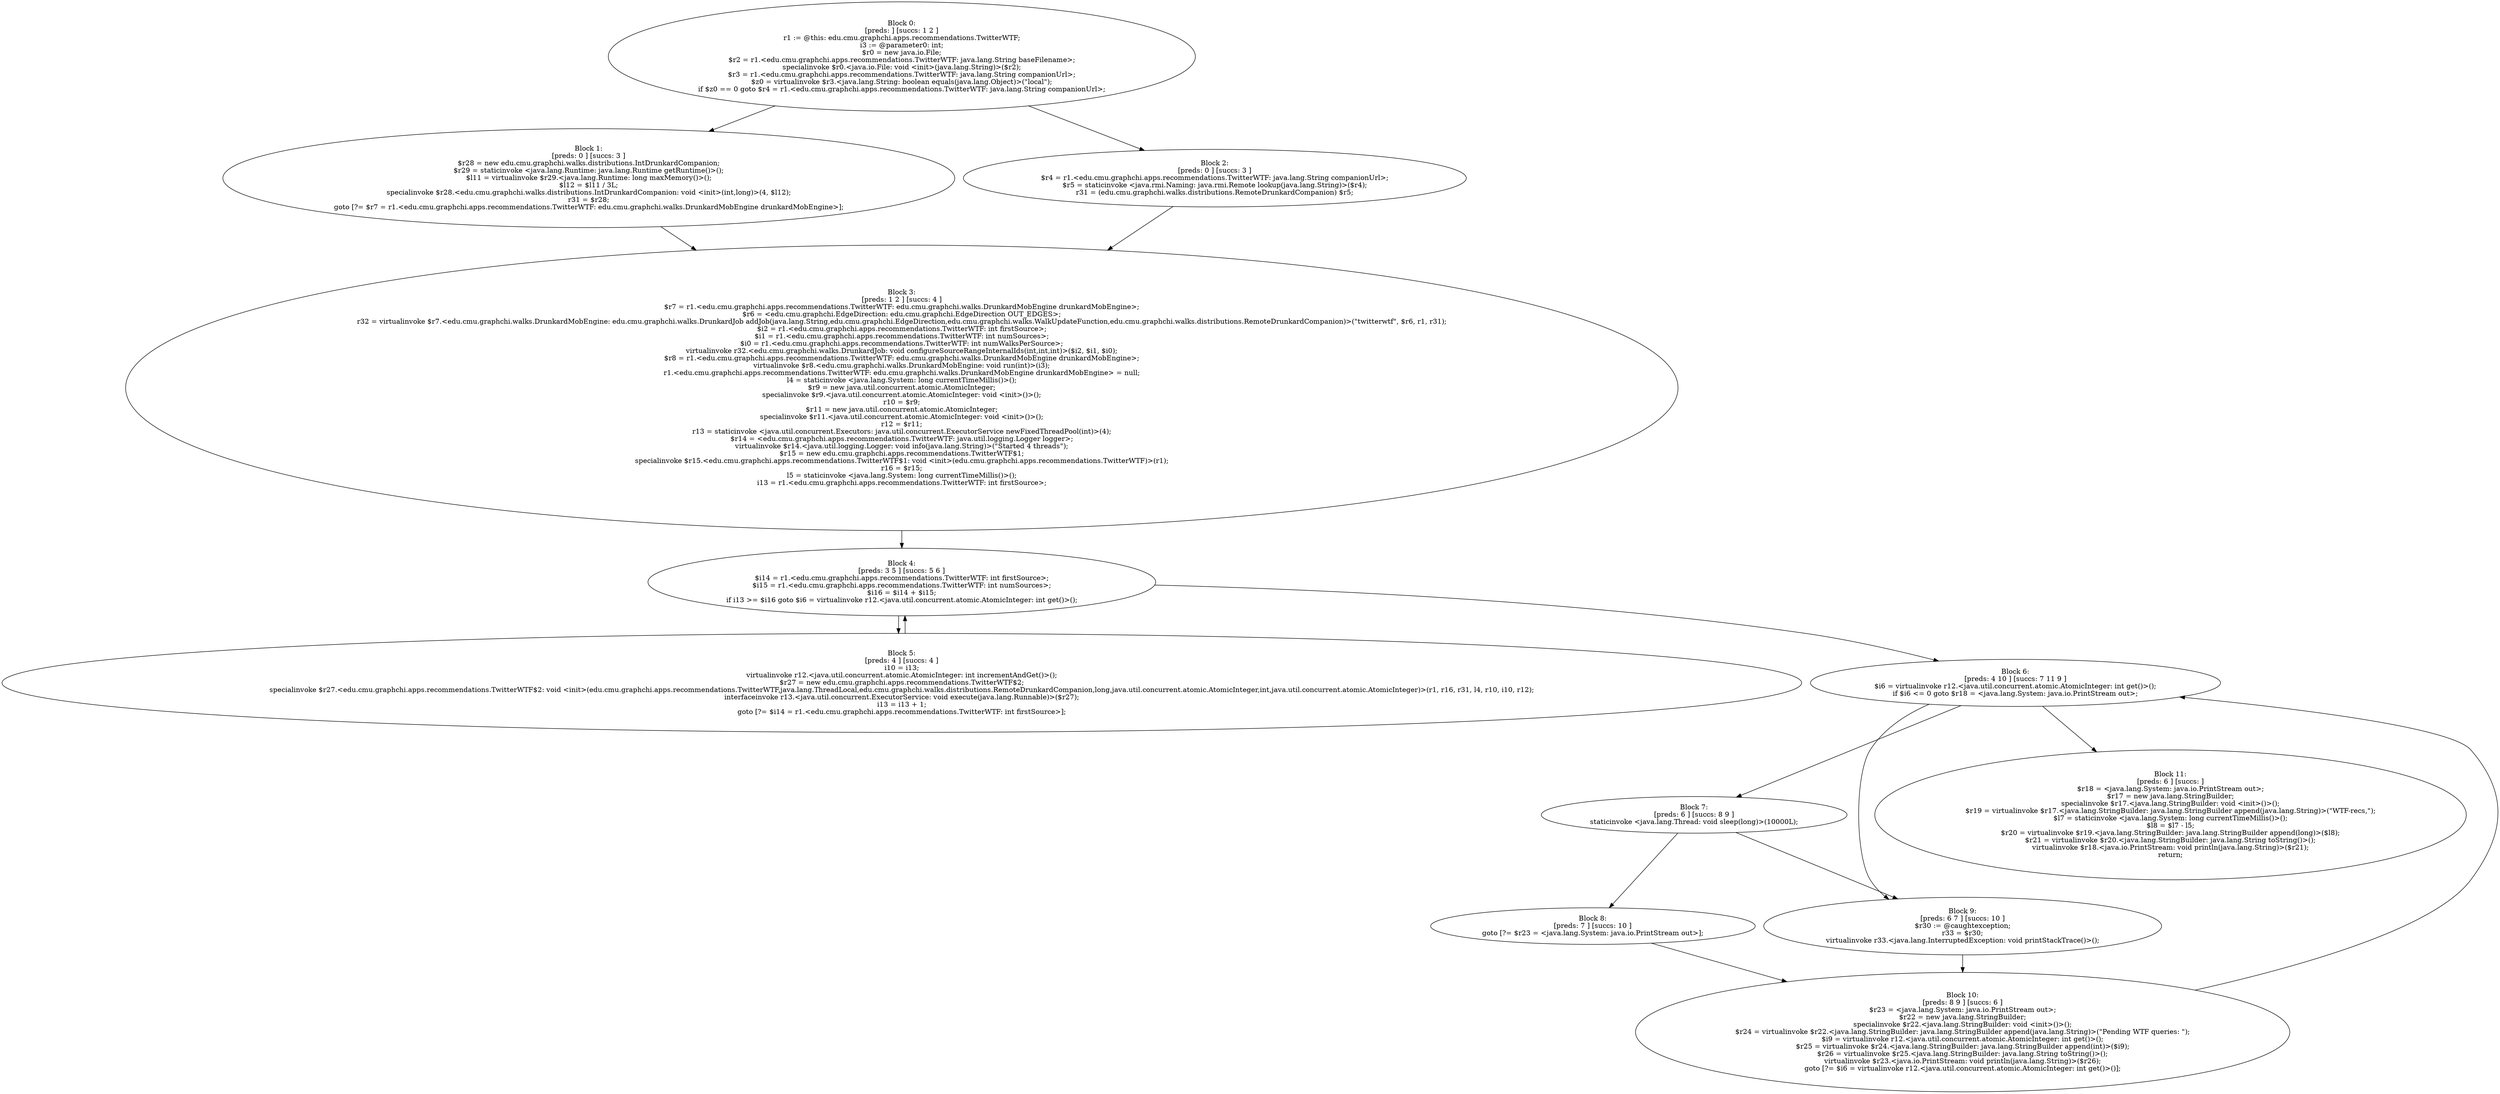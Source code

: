 digraph "unitGraph" {
    "Block 0:
[preds: ] [succs: 1 2 ]
r1 := @this: edu.cmu.graphchi.apps.recommendations.TwitterWTF;
i3 := @parameter0: int;
$r0 = new java.io.File;
$r2 = r1.<edu.cmu.graphchi.apps.recommendations.TwitterWTF: java.lang.String baseFilename>;
specialinvoke $r0.<java.io.File: void <init>(java.lang.String)>($r2);
$r3 = r1.<edu.cmu.graphchi.apps.recommendations.TwitterWTF: java.lang.String companionUrl>;
$z0 = virtualinvoke $r3.<java.lang.String: boolean equals(java.lang.Object)>(\"local\");
if $z0 == 0 goto $r4 = r1.<edu.cmu.graphchi.apps.recommendations.TwitterWTF: java.lang.String companionUrl>;
"
    "Block 1:
[preds: 0 ] [succs: 3 ]
$r28 = new edu.cmu.graphchi.walks.distributions.IntDrunkardCompanion;
$r29 = staticinvoke <java.lang.Runtime: java.lang.Runtime getRuntime()>();
$l11 = virtualinvoke $r29.<java.lang.Runtime: long maxMemory()>();
$l12 = $l11 / 3L;
specialinvoke $r28.<edu.cmu.graphchi.walks.distributions.IntDrunkardCompanion: void <init>(int,long)>(4, $l12);
r31 = $r28;
goto [?= $r7 = r1.<edu.cmu.graphchi.apps.recommendations.TwitterWTF: edu.cmu.graphchi.walks.DrunkardMobEngine drunkardMobEngine>];
"
    "Block 2:
[preds: 0 ] [succs: 3 ]
$r4 = r1.<edu.cmu.graphchi.apps.recommendations.TwitterWTF: java.lang.String companionUrl>;
$r5 = staticinvoke <java.rmi.Naming: java.rmi.Remote lookup(java.lang.String)>($r4);
r31 = (edu.cmu.graphchi.walks.distributions.RemoteDrunkardCompanion) $r5;
"
    "Block 3:
[preds: 1 2 ] [succs: 4 ]
$r7 = r1.<edu.cmu.graphchi.apps.recommendations.TwitterWTF: edu.cmu.graphchi.walks.DrunkardMobEngine drunkardMobEngine>;
$r6 = <edu.cmu.graphchi.EdgeDirection: edu.cmu.graphchi.EdgeDirection OUT_EDGES>;
r32 = virtualinvoke $r7.<edu.cmu.graphchi.walks.DrunkardMobEngine: edu.cmu.graphchi.walks.DrunkardJob addJob(java.lang.String,edu.cmu.graphchi.EdgeDirection,edu.cmu.graphchi.walks.WalkUpdateFunction,edu.cmu.graphchi.walks.distributions.RemoteDrunkardCompanion)>(\"twitterwtf\", $r6, r1, r31);
$i2 = r1.<edu.cmu.graphchi.apps.recommendations.TwitterWTF: int firstSource>;
$i1 = r1.<edu.cmu.graphchi.apps.recommendations.TwitterWTF: int numSources>;
$i0 = r1.<edu.cmu.graphchi.apps.recommendations.TwitterWTF: int numWalksPerSource>;
virtualinvoke r32.<edu.cmu.graphchi.walks.DrunkardJob: void configureSourceRangeInternalIds(int,int,int)>($i2, $i1, $i0);
$r8 = r1.<edu.cmu.graphchi.apps.recommendations.TwitterWTF: edu.cmu.graphchi.walks.DrunkardMobEngine drunkardMobEngine>;
virtualinvoke $r8.<edu.cmu.graphchi.walks.DrunkardMobEngine: void run(int)>(i3);
r1.<edu.cmu.graphchi.apps.recommendations.TwitterWTF: edu.cmu.graphchi.walks.DrunkardMobEngine drunkardMobEngine> = null;
l4 = staticinvoke <java.lang.System: long currentTimeMillis()>();
$r9 = new java.util.concurrent.atomic.AtomicInteger;
specialinvoke $r9.<java.util.concurrent.atomic.AtomicInteger: void <init>()>();
r10 = $r9;
$r11 = new java.util.concurrent.atomic.AtomicInteger;
specialinvoke $r11.<java.util.concurrent.atomic.AtomicInteger: void <init>()>();
r12 = $r11;
r13 = staticinvoke <java.util.concurrent.Executors: java.util.concurrent.ExecutorService newFixedThreadPool(int)>(4);
$r14 = <edu.cmu.graphchi.apps.recommendations.TwitterWTF: java.util.logging.Logger logger>;
virtualinvoke $r14.<java.util.logging.Logger: void info(java.lang.String)>(\"Started 4 threads\");
$r15 = new edu.cmu.graphchi.apps.recommendations.TwitterWTF$1;
specialinvoke $r15.<edu.cmu.graphchi.apps.recommendations.TwitterWTF$1: void <init>(edu.cmu.graphchi.apps.recommendations.TwitterWTF)>(r1);
r16 = $r15;
l5 = staticinvoke <java.lang.System: long currentTimeMillis()>();
i13 = r1.<edu.cmu.graphchi.apps.recommendations.TwitterWTF: int firstSource>;
"
    "Block 4:
[preds: 3 5 ] [succs: 5 6 ]
$i14 = r1.<edu.cmu.graphchi.apps.recommendations.TwitterWTF: int firstSource>;
$i15 = r1.<edu.cmu.graphchi.apps.recommendations.TwitterWTF: int numSources>;
$i16 = $i14 + $i15;
if i13 >= $i16 goto $i6 = virtualinvoke r12.<java.util.concurrent.atomic.AtomicInteger: int get()>();
"
    "Block 5:
[preds: 4 ] [succs: 4 ]
i10 = i13;
virtualinvoke r12.<java.util.concurrent.atomic.AtomicInteger: int incrementAndGet()>();
$r27 = new edu.cmu.graphchi.apps.recommendations.TwitterWTF$2;
specialinvoke $r27.<edu.cmu.graphchi.apps.recommendations.TwitterWTF$2: void <init>(edu.cmu.graphchi.apps.recommendations.TwitterWTF,java.lang.ThreadLocal,edu.cmu.graphchi.walks.distributions.RemoteDrunkardCompanion,long,java.util.concurrent.atomic.AtomicInteger,int,java.util.concurrent.atomic.AtomicInteger)>(r1, r16, r31, l4, r10, i10, r12);
interfaceinvoke r13.<java.util.concurrent.ExecutorService: void execute(java.lang.Runnable)>($r27);
i13 = i13 + 1;
goto [?= $i14 = r1.<edu.cmu.graphchi.apps.recommendations.TwitterWTF: int firstSource>];
"
    "Block 6:
[preds: 4 10 ] [succs: 7 11 9 ]
$i6 = virtualinvoke r12.<java.util.concurrent.atomic.AtomicInteger: int get()>();
if $i6 <= 0 goto $r18 = <java.lang.System: java.io.PrintStream out>;
"
    "Block 7:
[preds: 6 ] [succs: 8 9 ]
staticinvoke <java.lang.Thread: void sleep(long)>(10000L);
"
    "Block 8:
[preds: 7 ] [succs: 10 ]
goto [?= $r23 = <java.lang.System: java.io.PrintStream out>];
"
    "Block 9:
[preds: 6 7 ] [succs: 10 ]
$r30 := @caughtexception;
r33 = $r30;
virtualinvoke r33.<java.lang.InterruptedException: void printStackTrace()>();
"
    "Block 10:
[preds: 8 9 ] [succs: 6 ]
$r23 = <java.lang.System: java.io.PrintStream out>;
$r22 = new java.lang.StringBuilder;
specialinvoke $r22.<java.lang.StringBuilder: void <init>()>();
$r24 = virtualinvoke $r22.<java.lang.StringBuilder: java.lang.StringBuilder append(java.lang.String)>(\"Pending WTF queries: \");
$i9 = virtualinvoke r12.<java.util.concurrent.atomic.AtomicInteger: int get()>();
$r25 = virtualinvoke $r24.<java.lang.StringBuilder: java.lang.StringBuilder append(int)>($i9);
$r26 = virtualinvoke $r25.<java.lang.StringBuilder: java.lang.String toString()>();
virtualinvoke $r23.<java.io.PrintStream: void println(java.lang.String)>($r26);
goto [?= $i6 = virtualinvoke r12.<java.util.concurrent.atomic.AtomicInteger: int get()>()];
"
    "Block 11:
[preds: 6 ] [succs: ]
$r18 = <java.lang.System: java.io.PrintStream out>;
$r17 = new java.lang.StringBuilder;
specialinvoke $r17.<java.lang.StringBuilder: void <init>()>();
$r19 = virtualinvoke $r17.<java.lang.StringBuilder: java.lang.StringBuilder append(java.lang.String)>(\"WTF-recs,\");
$l7 = staticinvoke <java.lang.System: long currentTimeMillis()>();
$l8 = $l7 - l5;
$r20 = virtualinvoke $r19.<java.lang.StringBuilder: java.lang.StringBuilder append(long)>($l8);
$r21 = virtualinvoke $r20.<java.lang.StringBuilder: java.lang.String toString()>();
virtualinvoke $r18.<java.io.PrintStream: void println(java.lang.String)>($r21);
return;
"
    "Block 0:
[preds: ] [succs: 1 2 ]
r1 := @this: edu.cmu.graphchi.apps.recommendations.TwitterWTF;
i3 := @parameter0: int;
$r0 = new java.io.File;
$r2 = r1.<edu.cmu.graphchi.apps.recommendations.TwitterWTF: java.lang.String baseFilename>;
specialinvoke $r0.<java.io.File: void <init>(java.lang.String)>($r2);
$r3 = r1.<edu.cmu.graphchi.apps.recommendations.TwitterWTF: java.lang.String companionUrl>;
$z0 = virtualinvoke $r3.<java.lang.String: boolean equals(java.lang.Object)>(\"local\");
if $z0 == 0 goto $r4 = r1.<edu.cmu.graphchi.apps.recommendations.TwitterWTF: java.lang.String companionUrl>;
"->"Block 1:
[preds: 0 ] [succs: 3 ]
$r28 = new edu.cmu.graphchi.walks.distributions.IntDrunkardCompanion;
$r29 = staticinvoke <java.lang.Runtime: java.lang.Runtime getRuntime()>();
$l11 = virtualinvoke $r29.<java.lang.Runtime: long maxMemory()>();
$l12 = $l11 / 3L;
specialinvoke $r28.<edu.cmu.graphchi.walks.distributions.IntDrunkardCompanion: void <init>(int,long)>(4, $l12);
r31 = $r28;
goto [?= $r7 = r1.<edu.cmu.graphchi.apps.recommendations.TwitterWTF: edu.cmu.graphchi.walks.DrunkardMobEngine drunkardMobEngine>];
";
    "Block 0:
[preds: ] [succs: 1 2 ]
r1 := @this: edu.cmu.graphchi.apps.recommendations.TwitterWTF;
i3 := @parameter0: int;
$r0 = new java.io.File;
$r2 = r1.<edu.cmu.graphchi.apps.recommendations.TwitterWTF: java.lang.String baseFilename>;
specialinvoke $r0.<java.io.File: void <init>(java.lang.String)>($r2);
$r3 = r1.<edu.cmu.graphchi.apps.recommendations.TwitterWTF: java.lang.String companionUrl>;
$z0 = virtualinvoke $r3.<java.lang.String: boolean equals(java.lang.Object)>(\"local\");
if $z0 == 0 goto $r4 = r1.<edu.cmu.graphchi.apps.recommendations.TwitterWTF: java.lang.String companionUrl>;
"->"Block 2:
[preds: 0 ] [succs: 3 ]
$r4 = r1.<edu.cmu.graphchi.apps.recommendations.TwitterWTF: java.lang.String companionUrl>;
$r5 = staticinvoke <java.rmi.Naming: java.rmi.Remote lookup(java.lang.String)>($r4);
r31 = (edu.cmu.graphchi.walks.distributions.RemoteDrunkardCompanion) $r5;
";
    "Block 1:
[preds: 0 ] [succs: 3 ]
$r28 = new edu.cmu.graphchi.walks.distributions.IntDrunkardCompanion;
$r29 = staticinvoke <java.lang.Runtime: java.lang.Runtime getRuntime()>();
$l11 = virtualinvoke $r29.<java.lang.Runtime: long maxMemory()>();
$l12 = $l11 / 3L;
specialinvoke $r28.<edu.cmu.graphchi.walks.distributions.IntDrunkardCompanion: void <init>(int,long)>(4, $l12);
r31 = $r28;
goto [?= $r7 = r1.<edu.cmu.graphchi.apps.recommendations.TwitterWTF: edu.cmu.graphchi.walks.DrunkardMobEngine drunkardMobEngine>];
"->"Block 3:
[preds: 1 2 ] [succs: 4 ]
$r7 = r1.<edu.cmu.graphchi.apps.recommendations.TwitterWTF: edu.cmu.graphchi.walks.DrunkardMobEngine drunkardMobEngine>;
$r6 = <edu.cmu.graphchi.EdgeDirection: edu.cmu.graphchi.EdgeDirection OUT_EDGES>;
r32 = virtualinvoke $r7.<edu.cmu.graphchi.walks.DrunkardMobEngine: edu.cmu.graphchi.walks.DrunkardJob addJob(java.lang.String,edu.cmu.graphchi.EdgeDirection,edu.cmu.graphchi.walks.WalkUpdateFunction,edu.cmu.graphchi.walks.distributions.RemoteDrunkardCompanion)>(\"twitterwtf\", $r6, r1, r31);
$i2 = r1.<edu.cmu.graphchi.apps.recommendations.TwitterWTF: int firstSource>;
$i1 = r1.<edu.cmu.graphchi.apps.recommendations.TwitterWTF: int numSources>;
$i0 = r1.<edu.cmu.graphchi.apps.recommendations.TwitterWTF: int numWalksPerSource>;
virtualinvoke r32.<edu.cmu.graphchi.walks.DrunkardJob: void configureSourceRangeInternalIds(int,int,int)>($i2, $i1, $i0);
$r8 = r1.<edu.cmu.graphchi.apps.recommendations.TwitterWTF: edu.cmu.graphchi.walks.DrunkardMobEngine drunkardMobEngine>;
virtualinvoke $r8.<edu.cmu.graphchi.walks.DrunkardMobEngine: void run(int)>(i3);
r1.<edu.cmu.graphchi.apps.recommendations.TwitterWTF: edu.cmu.graphchi.walks.DrunkardMobEngine drunkardMobEngine> = null;
l4 = staticinvoke <java.lang.System: long currentTimeMillis()>();
$r9 = new java.util.concurrent.atomic.AtomicInteger;
specialinvoke $r9.<java.util.concurrent.atomic.AtomicInteger: void <init>()>();
r10 = $r9;
$r11 = new java.util.concurrent.atomic.AtomicInteger;
specialinvoke $r11.<java.util.concurrent.atomic.AtomicInteger: void <init>()>();
r12 = $r11;
r13 = staticinvoke <java.util.concurrent.Executors: java.util.concurrent.ExecutorService newFixedThreadPool(int)>(4);
$r14 = <edu.cmu.graphchi.apps.recommendations.TwitterWTF: java.util.logging.Logger logger>;
virtualinvoke $r14.<java.util.logging.Logger: void info(java.lang.String)>(\"Started 4 threads\");
$r15 = new edu.cmu.graphchi.apps.recommendations.TwitterWTF$1;
specialinvoke $r15.<edu.cmu.graphchi.apps.recommendations.TwitterWTF$1: void <init>(edu.cmu.graphchi.apps.recommendations.TwitterWTF)>(r1);
r16 = $r15;
l5 = staticinvoke <java.lang.System: long currentTimeMillis()>();
i13 = r1.<edu.cmu.graphchi.apps.recommendations.TwitterWTF: int firstSource>;
";
    "Block 2:
[preds: 0 ] [succs: 3 ]
$r4 = r1.<edu.cmu.graphchi.apps.recommendations.TwitterWTF: java.lang.String companionUrl>;
$r5 = staticinvoke <java.rmi.Naming: java.rmi.Remote lookup(java.lang.String)>($r4);
r31 = (edu.cmu.graphchi.walks.distributions.RemoteDrunkardCompanion) $r5;
"->"Block 3:
[preds: 1 2 ] [succs: 4 ]
$r7 = r1.<edu.cmu.graphchi.apps.recommendations.TwitterWTF: edu.cmu.graphchi.walks.DrunkardMobEngine drunkardMobEngine>;
$r6 = <edu.cmu.graphchi.EdgeDirection: edu.cmu.graphchi.EdgeDirection OUT_EDGES>;
r32 = virtualinvoke $r7.<edu.cmu.graphchi.walks.DrunkardMobEngine: edu.cmu.graphchi.walks.DrunkardJob addJob(java.lang.String,edu.cmu.graphchi.EdgeDirection,edu.cmu.graphchi.walks.WalkUpdateFunction,edu.cmu.graphchi.walks.distributions.RemoteDrunkardCompanion)>(\"twitterwtf\", $r6, r1, r31);
$i2 = r1.<edu.cmu.graphchi.apps.recommendations.TwitterWTF: int firstSource>;
$i1 = r1.<edu.cmu.graphchi.apps.recommendations.TwitterWTF: int numSources>;
$i0 = r1.<edu.cmu.graphchi.apps.recommendations.TwitterWTF: int numWalksPerSource>;
virtualinvoke r32.<edu.cmu.graphchi.walks.DrunkardJob: void configureSourceRangeInternalIds(int,int,int)>($i2, $i1, $i0);
$r8 = r1.<edu.cmu.graphchi.apps.recommendations.TwitterWTF: edu.cmu.graphchi.walks.DrunkardMobEngine drunkardMobEngine>;
virtualinvoke $r8.<edu.cmu.graphchi.walks.DrunkardMobEngine: void run(int)>(i3);
r1.<edu.cmu.graphchi.apps.recommendations.TwitterWTF: edu.cmu.graphchi.walks.DrunkardMobEngine drunkardMobEngine> = null;
l4 = staticinvoke <java.lang.System: long currentTimeMillis()>();
$r9 = new java.util.concurrent.atomic.AtomicInteger;
specialinvoke $r9.<java.util.concurrent.atomic.AtomicInteger: void <init>()>();
r10 = $r9;
$r11 = new java.util.concurrent.atomic.AtomicInteger;
specialinvoke $r11.<java.util.concurrent.atomic.AtomicInteger: void <init>()>();
r12 = $r11;
r13 = staticinvoke <java.util.concurrent.Executors: java.util.concurrent.ExecutorService newFixedThreadPool(int)>(4);
$r14 = <edu.cmu.graphchi.apps.recommendations.TwitterWTF: java.util.logging.Logger logger>;
virtualinvoke $r14.<java.util.logging.Logger: void info(java.lang.String)>(\"Started 4 threads\");
$r15 = new edu.cmu.graphchi.apps.recommendations.TwitterWTF$1;
specialinvoke $r15.<edu.cmu.graphchi.apps.recommendations.TwitterWTF$1: void <init>(edu.cmu.graphchi.apps.recommendations.TwitterWTF)>(r1);
r16 = $r15;
l5 = staticinvoke <java.lang.System: long currentTimeMillis()>();
i13 = r1.<edu.cmu.graphchi.apps.recommendations.TwitterWTF: int firstSource>;
";
    "Block 3:
[preds: 1 2 ] [succs: 4 ]
$r7 = r1.<edu.cmu.graphchi.apps.recommendations.TwitterWTF: edu.cmu.graphchi.walks.DrunkardMobEngine drunkardMobEngine>;
$r6 = <edu.cmu.graphchi.EdgeDirection: edu.cmu.graphchi.EdgeDirection OUT_EDGES>;
r32 = virtualinvoke $r7.<edu.cmu.graphchi.walks.DrunkardMobEngine: edu.cmu.graphchi.walks.DrunkardJob addJob(java.lang.String,edu.cmu.graphchi.EdgeDirection,edu.cmu.graphchi.walks.WalkUpdateFunction,edu.cmu.graphchi.walks.distributions.RemoteDrunkardCompanion)>(\"twitterwtf\", $r6, r1, r31);
$i2 = r1.<edu.cmu.graphchi.apps.recommendations.TwitterWTF: int firstSource>;
$i1 = r1.<edu.cmu.graphchi.apps.recommendations.TwitterWTF: int numSources>;
$i0 = r1.<edu.cmu.graphchi.apps.recommendations.TwitterWTF: int numWalksPerSource>;
virtualinvoke r32.<edu.cmu.graphchi.walks.DrunkardJob: void configureSourceRangeInternalIds(int,int,int)>($i2, $i1, $i0);
$r8 = r1.<edu.cmu.graphchi.apps.recommendations.TwitterWTF: edu.cmu.graphchi.walks.DrunkardMobEngine drunkardMobEngine>;
virtualinvoke $r8.<edu.cmu.graphchi.walks.DrunkardMobEngine: void run(int)>(i3);
r1.<edu.cmu.graphchi.apps.recommendations.TwitterWTF: edu.cmu.graphchi.walks.DrunkardMobEngine drunkardMobEngine> = null;
l4 = staticinvoke <java.lang.System: long currentTimeMillis()>();
$r9 = new java.util.concurrent.atomic.AtomicInteger;
specialinvoke $r9.<java.util.concurrent.atomic.AtomicInteger: void <init>()>();
r10 = $r9;
$r11 = new java.util.concurrent.atomic.AtomicInteger;
specialinvoke $r11.<java.util.concurrent.atomic.AtomicInteger: void <init>()>();
r12 = $r11;
r13 = staticinvoke <java.util.concurrent.Executors: java.util.concurrent.ExecutorService newFixedThreadPool(int)>(4);
$r14 = <edu.cmu.graphchi.apps.recommendations.TwitterWTF: java.util.logging.Logger logger>;
virtualinvoke $r14.<java.util.logging.Logger: void info(java.lang.String)>(\"Started 4 threads\");
$r15 = new edu.cmu.graphchi.apps.recommendations.TwitterWTF$1;
specialinvoke $r15.<edu.cmu.graphchi.apps.recommendations.TwitterWTF$1: void <init>(edu.cmu.graphchi.apps.recommendations.TwitterWTF)>(r1);
r16 = $r15;
l5 = staticinvoke <java.lang.System: long currentTimeMillis()>();
i13 = r1.<edu.cmu.graphchi.apps.recommendations.TwitterWTF: int firstSource>;
"->"Block 4:
[preds: 3 5 ] [succs: 5 6 ]
$i14 = r1.<edu.cmu.graphchi.apps.recommendations.TwitterWTF: int firstSource>;
$i15 = r1.<edu.cmu.graphchi.apps.recommendations.TwitterWTF: int numSources>;
$i16 = $i14 + $i15;
if i13 >= $i16 goto $i6 = virtualinvoke r12.<java.util.concurrent.atomic.AtomicInteger: int get()>();
";
    "Block 4:
[preds: 3 5 ] [succs: 5 6 ]
$i14 = r1.<edu.cmu.graphchi.apps.recommendations.TwitterWTF: int firstSource>;
$i15 = r1.<edu.cmu.graphchi.apps.recommendations.TwitterWTF: int numSources>;
$i16 = $i14 + $i15;
if i13 >= $i16 goto $i6 = virtualinvoke r12.<java.util.concurrent.atomic.AtomicInteger: int get()>();
"->"Block 5:
[preds: 4 ] [succs: 4 ]
i10 = i13;
virtualinvoke r12.<java.util.concurrent.atomic.AtomicInteger: int incrementAndGet()>();
$r27 = new edu.cmu.graphchi.apps.recommendations.TwitterWTF$2;
specialinvoke $r27.<edu.cmu.graphchi.apps.recommendations.TwitterWTF$2: void <init>(edu.cmu.graphchi.apps.recommendations.TwitterWTF,java.lang.ThreadLocal,edu.cmu.graphchi.walks.distributions.RemoteDrunkardCompanion,long,java.util.concurrent.atomic.AtomicInteger,int,java.util.concurrent.atomic.AtomicInteger)>(r1, r16, r31, l4, r10, i10, r12);
interfaceinvoke r13.<java.util.concurrent.ExecutorService: void execute(java.lang.Runnable)>($r27);
i13 = i13 + 1;
goto [?= $i14 = r1.<edu.cmu.graphchi.apps.recommendations.TwitterWTF: int firstSource>];
";
    "Block 4:
[preds: 3 5 ] [succs: 5 6 ]
$i14 = r1.<edu.cmu.graphchi.apps.recommendations.TwitterWTF: int firstSource>;
$i15 = r1.<edu.cmu.graphchi.apps.recommendations.TwitterWTF: int numSources>;
$i16 = $i14 + $i15;
if i13 >= $i16 goto $i6 = virtualinvoke r12.<java.util.concurrent.atomic.AtomicInteger: int get()>();
"->"Block 6:
[preds: 4 10 ] [succs: 7 11 9 ]
$i6 = virtualinvoke r12.<java.util.concurrent.atomic.AtomicInteger: int get()>();
if $i6 <= 0 goto $r18 = <java.lang.System: java.io.PrintStream out>;
";
    "Block 5:
[preds: 4 ] [succs: 4 ]
i10 = i13;
virtualinvoke r12.<java.util.concurrent.atomic.AtomicInteger: int incrementAndGet()>();
$r27 = new edu.cmu.graphchi.apps.recommendations.TwitterWTF$2;
specialinvoke $r27.<edu.cmu.graphchi.apps.recommendations.TwitterWTF$2: void <init>(edu.cmu.graphchi.apps.recommendations.TwitterWTF,java.lang.ThreadLocal,edu.cmu.graphchi.walks.distributions.RemoteDrunkardCompanion,long,java.util.concurrent.atomic.AtomicInteger,int,java.util.concurrent.atomic.AtomicInteger)>(r1, r16, r31, l4, r10, i10, r12);
interfaceinvoke r13.<java.util.concurrent.ExecutorService: void execute(java.lang.Runnable)>($r27);
i13 = i13 + 1;
goto [?= $i14 = r1.<edu.cmu.graphchi.apps.recommendations.TwitterWTF: int firstSource>];
"->"Block 4:
[preds: 3 5 ] [succs: 5 6 ]
$i14 = r1.<edu.cmu.graphchi.apps.recommendations.TwitterWTF: int firstSource>;
$i15 = r1.<edu.cmu.graphchi.apps.recommendations.TwitterWTF: int numSources>;
$i16 = $i14 + $i15;
if i13 >= $i16 goto $i6 = virtualinvoke r12.<java.util.concurrent.atomic.AtomicInteger: int get()>();
";
    "Block 6:
[preds: 4 10 ] [succs: 7 11 9 ]
$i6 = virtualinvoke r12.<java.util.concurrent.atomic.AtomicInteger: int get()>();
if $i6 <= 0 goto $r18 = <java.lang.System: java.io.PrintStream out>;
"->"Block 7:
[preds: 6 ] [succs: 8 9 ]
staticinvoke <java.lang.Thread: void sleep(long)>(10000L);
";
    "Block 6:
[preds: 4 10 ] [succs: 7 11 9 ]
$i6 = virtualinvoke r12.<java.util.concurrent.atomic.AtomicInteger: int get()>();
if $i6 <= 0 goto $r18 = <java.lang.System: java.io.PrintStream out>;
"->"Block 11:
[preds: 6 ] [succs: ]
$r18 = <java.lang.System: java.io.PrintStream out>;
$r17 = new java.lang.StringBuilder;
specialinvoke $r17.<java.lang.StringBuilder: void <init>()>();
$r19 = virtualinvoke $r17.<java.lang.StringBuilder: java.lang.StringBuilder append(java.lang.String)>(\"WTF-recs,\");
$l7 = staticinvoke <java.lang.System: long currentTimeMillis()>();
$l8 = $l7 - l5;
$r20 = virtualinvoke $r19.<java.lang.StringBuilder: java.lang.StringBuilder append(long)>($l8);
$r21 = virtualinvoke $r20.<java.lang.StringBuilder: java.lang.String toString()>();
virtualinvoke $r18.<java.io.PrintStream: void println(java.lang.String)>($r21);
return;
";
    "Block 6:
[preds: 4 10 ] [succs: 7 11 9 ]
$i6 = virtualinvoke r12.<java.util.concurrent.atomic.AtomicInteger: int get()>();
if $i6 <= 0 goto $r18 = <java.lang.System: java.io.PrintStream out>;
"->"Block 9:
[preds: 6 7 ] [succs: 10 ]
$r30 := @caughtexception;
r33 = $r30;
virtualinvoke r33.<java.lang.InterruptedException: void printStackTrace()>();
";
    "Block 7:
[preds: 6 ] [succs: 8 9 ]
staticinvoke <java.lang.Thread: void sleep(long)>(10000L);
"->"Block 8:
[preds: 7 ] [succs: 10 ]
goto [?= $r23 = <java.lang.System: java.io.PrintStream out>];
";
    "Block 7:
[preds: 6 ] [succs: 8 9 ]
staticinvoke <java.lang.Thread: void sleep(long)>(10000L);
"->"Block 9:
[preds: 6 7 ] [succs: 10 ]
$r30 := @caughtexception;
r33 = $r30;
virtualinvoke r33.<java.lang.InterruptedException: void printStackTrace()>();
";
    "Block 8:
[preds: 7 ] [succs: 10 ]
goto [?= $r23 = <java.lang.System: java.io.PrintStream out>];
"->"Block 10:
[preds: 8 9 ] [succs: 6 ]
$r23 = <java.lang.System: java.io.PrintStream out>;
$r22 = new java.lang.StringBuilder;
specialinvoke $r22.<java.lang.StringBuilder: void <init>()>();
$r24 = virtualinvoke $r22.<java.lang.StringBuilder: java.lang.StringBuilder append(java.lang.String)>(\"Pending WTF queries: \");
$i9 = virtualinvoke r12.<java.util.concurrent.atomic.AtomicInteger: int get()>();
$r25 = virtualinvoke $r24.<java.lang.StringBuilder: java.lang.StringBuilder append(int)>($i9);
$r26 = virtualinvoke $r25.<java.lang.StringBuilder: java.lang.String toString()>();
virtualinvoke $r23.<java.io.PrintStream: void println(java.lang.String)>($r26);
goto [?= $i6 = virtualinvoke r12.<java.util.concurrent.atomic.AtomicInteger: int get()>()];
";
    "Block 9:
[preds: 6 7 ] [succs: 10 ]
$r30 := @caughtexception;
r33 = $r30;
virtualinvoke r33.<java.lang.InterruptedException: void printStackTrace()>();
"->"Block 10:
[preds: 8 9 ] [succs: 6 ]
$r23 = <java.lang.System: java.io.PrintStream out>;
$r22 = new java.lang.StringBuilder;
specialinvoke $r22.<java.lang.StringBuilder: void <init>()>();
$r24 = virtualinvoke $r22.<java.lang.StringBuilder: java.lang.StringBuilder append(java.lang.String)>(\"Pending WTF queries: \");
$i9 = virtualinvoke r12.<java.util.concurrent.atomic.AtomicInteger: int get()>();
$r25 = virtualinvoke $r24.<java.lang.StringBuilder: java.lang.StringBuilder append(int)>($i9);
$r26 = virtualinvoke $r25.<java.lang.StringBuilder: java.lang.String toString()>();
virtualinvoke $r23.<java.io.PrintStream: void println(java.lang.String)>($r26);
goto [?= $i6 = virtualinvoke r12.<java.util.concurrent.atomic.AtomicInteger: int get()>()];
";
    "Block 10:
[preds: 8 9 ] [succs: 6 ]
$r23 = <java.lang.System: java.io.PrintStream out>;
$r22 = new java.lang.StringBuilder;
specialinvoke $r22.<java.lang.StringBuilder: void <init>()>();
$r24 = virtualinvoke $r22.<java.lang.StringBuilder: java.lang.StringBuilder append(java.lang.String)>(\"Pending WTF queries: \");
$i9 = virtualinvoke r12.<java.util.concurrent.atomic.AtomicInteger: int get()>();
$r25 = virtualinvoke $r24.<java.lang.StringBuilder: java.lang.StringBuilder append(int)>($i9);
$r26 = virtualinvoke $r25.<java.lang.StringBuilder: java.lang.String toString()>();
virtualinvoke $r23.<java.io.PrintStream: void println(java.lang.String)>($r26);
goto [?= $i6 = virtualinvoke r12.<java.util.concurrent.atomic.AtomicInteger: int get()>()];
"->"Block 6:
[preds: 4 10 ] [succs: 7 11 9 ]
$i6 = virtualinvoke r12.<java.util.concurrent.atomic.AtomicInteger: int get()>();
if $i6 <= 0 goto $r18 = <java.lang.System: java.io.PrintStream out>;
";
}
